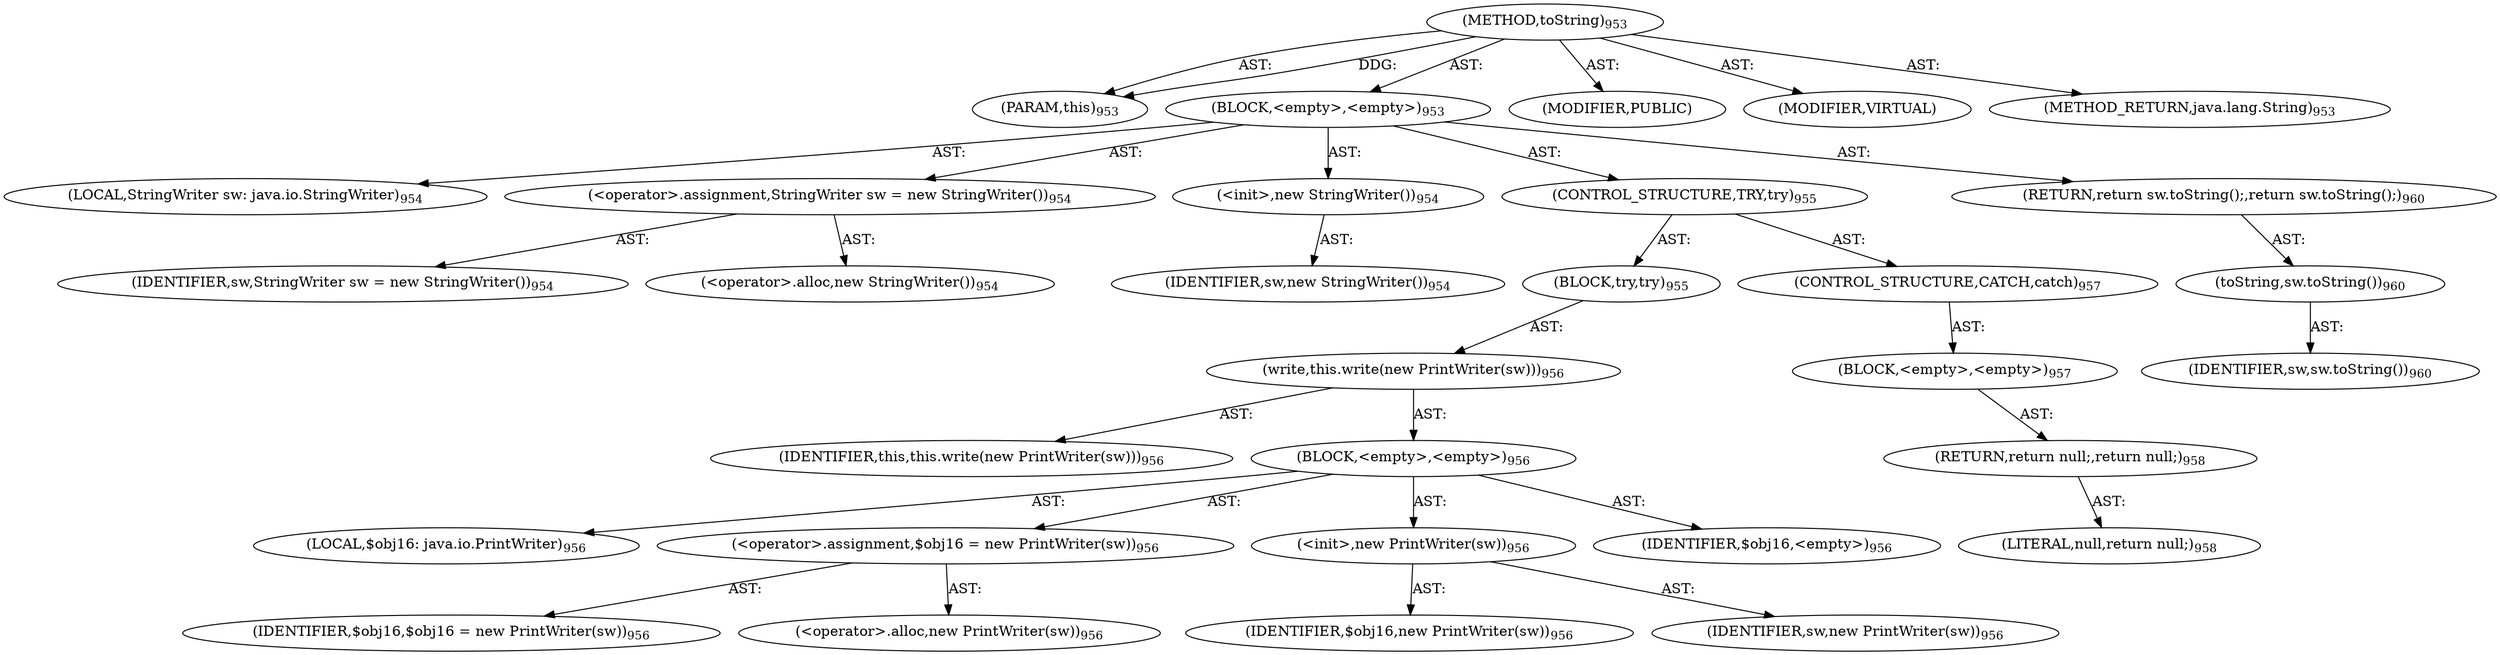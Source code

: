 digraph "toString" {  
"111669149737" [label = <(METHOD,toString)<SUB>953</SUB>> ]
"115964117013" [label = <(PARAM,this)<SUB>953</SUB>> ]
"25769803916" [label = <(BLOCK,&lt;empty&gt;,&lt;empty&gt;)<SUB>953</SUB>> ]
"94489280591" [label = <(LOCAL,StringWriter sw: java.io.StringWriter)<SUB>954</SUB>> ]
"30064771757" [label = <(&lt;operator&gt;.assignment,StringWriter sw = new StringWriter())<SUB>954</SUB>> ]
"68719477234" [label = <(IDENTIFIER,sw,StringWriter sw = new StringWriter())<SUB>954</SUB>> ]
"30064771758" [label = <(&lt;operator&gt;.alloc,new StringWriter())<SUB>954</SUB>> ]
"30064771759" [label = <(&lt;init&gt;,new StringWriter())<SUB>954</SUB>> ]
"68719477235" [label = <(IDENTIFIER,sw,new StringWriter())<SUB>954</SUB>> ]
"47244640339" [label = <(CONTROL_STRUCTURE,TRY,try)<SUB>955</SUB>> ]
"25769803917" [label = <(BLOCK,try,try)<SUB>955</SUB>> ]
"30064771760" [label = <(write,this.write(new PrintWriter(sw)))<SUB>956</SUB>> ]
"68719476767" [label = <(IDENTIFIER,this,this.write(new PrintWriter(sw)))<SUB>956</SUB>> ]
"25769803918" [label = <(BLOCK,&lt;empty&gt;,&lt;empty&gt;)<SUB>956</SUB>> ]
"94489280592" [label = <(LOCAL,$obj16: java.io.PrintWriter)<SUB>956</SUB>> ]
"30064771761" [label = <(&lt;operator&gt;.assignment,$obj16 = new PrintWriter(sw))<SUB>956</SUB>> ]
"68719477236" [label = <(IDENTIFIER,$obj16,$obj16 = new PrintWriter(sw))<SUB>956</SUB>> ]
"30064771762" [label = <(&lt;operator&gt;.alloc,new PrintWriter(sw))<SUB>956</SUB>> ]
"30064771763" [label = <(&lt;init&gt;,new PrintWriter(sw))<SUB>956</SUB>> ]
"68719477237" [label = <(IDENTIFIER,$obj16,new PrintWriter(sw))<SUB>956</SUB>> ]
"68719477238" [label = <(IDENTIFIER,sw,new PrintWriter(sw))<SUB>956</SUB>> ]
"68719477239" [label = <(IDENTIFIER,$obj16,&lt;empty&gt;)<SUB>956</SUB>> ]
"47244640340" [label = <(CONTROL_STRUCTURE,CATCH,catch)<SUB>957</SUB>> ]
"25769803919" [label = <(BLOCK,&lt;empty&gt;,&lt;empty&gt;)<SUB>957</SUB>> ]
"146028888093" [label = <(RETURN,return null;,return null;)<SUB>958</SUB>> ]
"90194313348" [label = <(LITERAL,null,return null;)<SUB>958</SUB>> ]
"146028888094" [label = <(RETURN,return sw.toString();,return sw.toString();)<SUB>960</SUB>> ]
"30064771764" [label = <(toString,sw.toString())<SUB>960</SUB>> ]
"68719477240" [label = <(IDENTIFIER,sw,sw.toString())<SUB>960</SUB>> ]
"133143986289" [label = <(MODIFIER,PUBLIC)> ]
"133143986290" [label = <(MODIFIER,VIRTUAL)> ]
"128849018921" [label = <(METHOD_RETURN,java.lang.String)<SUB>953</SUB>> ]
  "111669149737" -> "115964117013"  [ label = "AST: "] 
  "111669149737" -> "25769803916"  [ label = "AST: "] 
  "111669149737" -> "133143986289"  [ label = "AST: "] 
  "111669149737" -> "133143986290"  [ label = "AST: "] 
  "111669149737" -> "128849018921"  [ label = "AST: "] 
  "25769803916" -> "94489280591"  [ label = "AST: "] 
  "25769803916" -> "30064771757"  [ label = "AST: "] 
  "25769803916" -> "30064771759"  [ label = "AST: "] 
  "25769803916" -> "47244640339"  [ label = "AST: "] 
  "25769803916" -> "146028888094"  [ label = "AST: "] 
  "30064771757" -> "68719477234"  [ label = "AST: "] 
  "30064771757" -> "30064771758"  [ label = "AST: "] 
  "30064771759" -> "68719477235"  [ label = "AST: "] 
  "47244640339" -> "25769803917"  [ label = "AST: "] 
  "47244640339" -> "47244640340"  [ label = "AST: "] 
  "25769803917" -> "30064771760"  [ label = "AST: "] 
  "30064771760" -> "68719476767"  [ label = "AST: "] 
  "30064771760" -> "25769803918"  [ label = "AST: "] 
  "25769803918" -> "94489280592"  [ label = "AST: "] 
  "25769803918" -> "30064771761"  [ label = "AST: "] 
  "25769803918" -> "30064771763"  [ label = "AST: "] 
  "25769803918" -> "68719477239"  [ label = "AST: "] 
  "30064771761" -> "68719477236"  [ label = "AST: "] 
  "30064771761" -> "30064771762"  [ label = "AST: "] 
  "30064771763" -> "68719477237"  [ label = "AST: "] 
  "30064771763" -> "68719477238"  [ label = "AST: "] 
  "47244640340" -> "25769803919"  [ label = "AST: "] 
  "25769803919" -> "146028888093"  [ label = "AST: "] 
  "146028888093" -> "90194313348"  [ label = "AST: "] 
  "146028888094" -> "30064771764"  [ label = "AST: "] 
  "30064771764" -> "68719477240"  [ label = "AST: "] 
  "111669149737" -> "115964117013"  [ label = "DDG: "] 
}
